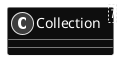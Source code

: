{
  "sha1": "48zci4h7xr46lsrqguxgq8nhh62qpw6",
  "insertion": {
    "when": "2024-05-30T20:48:20.454Z",
    "url": "https://forum.plantuml.net/12317/transparence-management-with-monochrome-reverse",
    "user": "plantuml@gmail.com"
  }
}
@startuml
skinparam monochrome reverse
skinparam backgroundcolor transparent
class Collection<T>

@enduml
